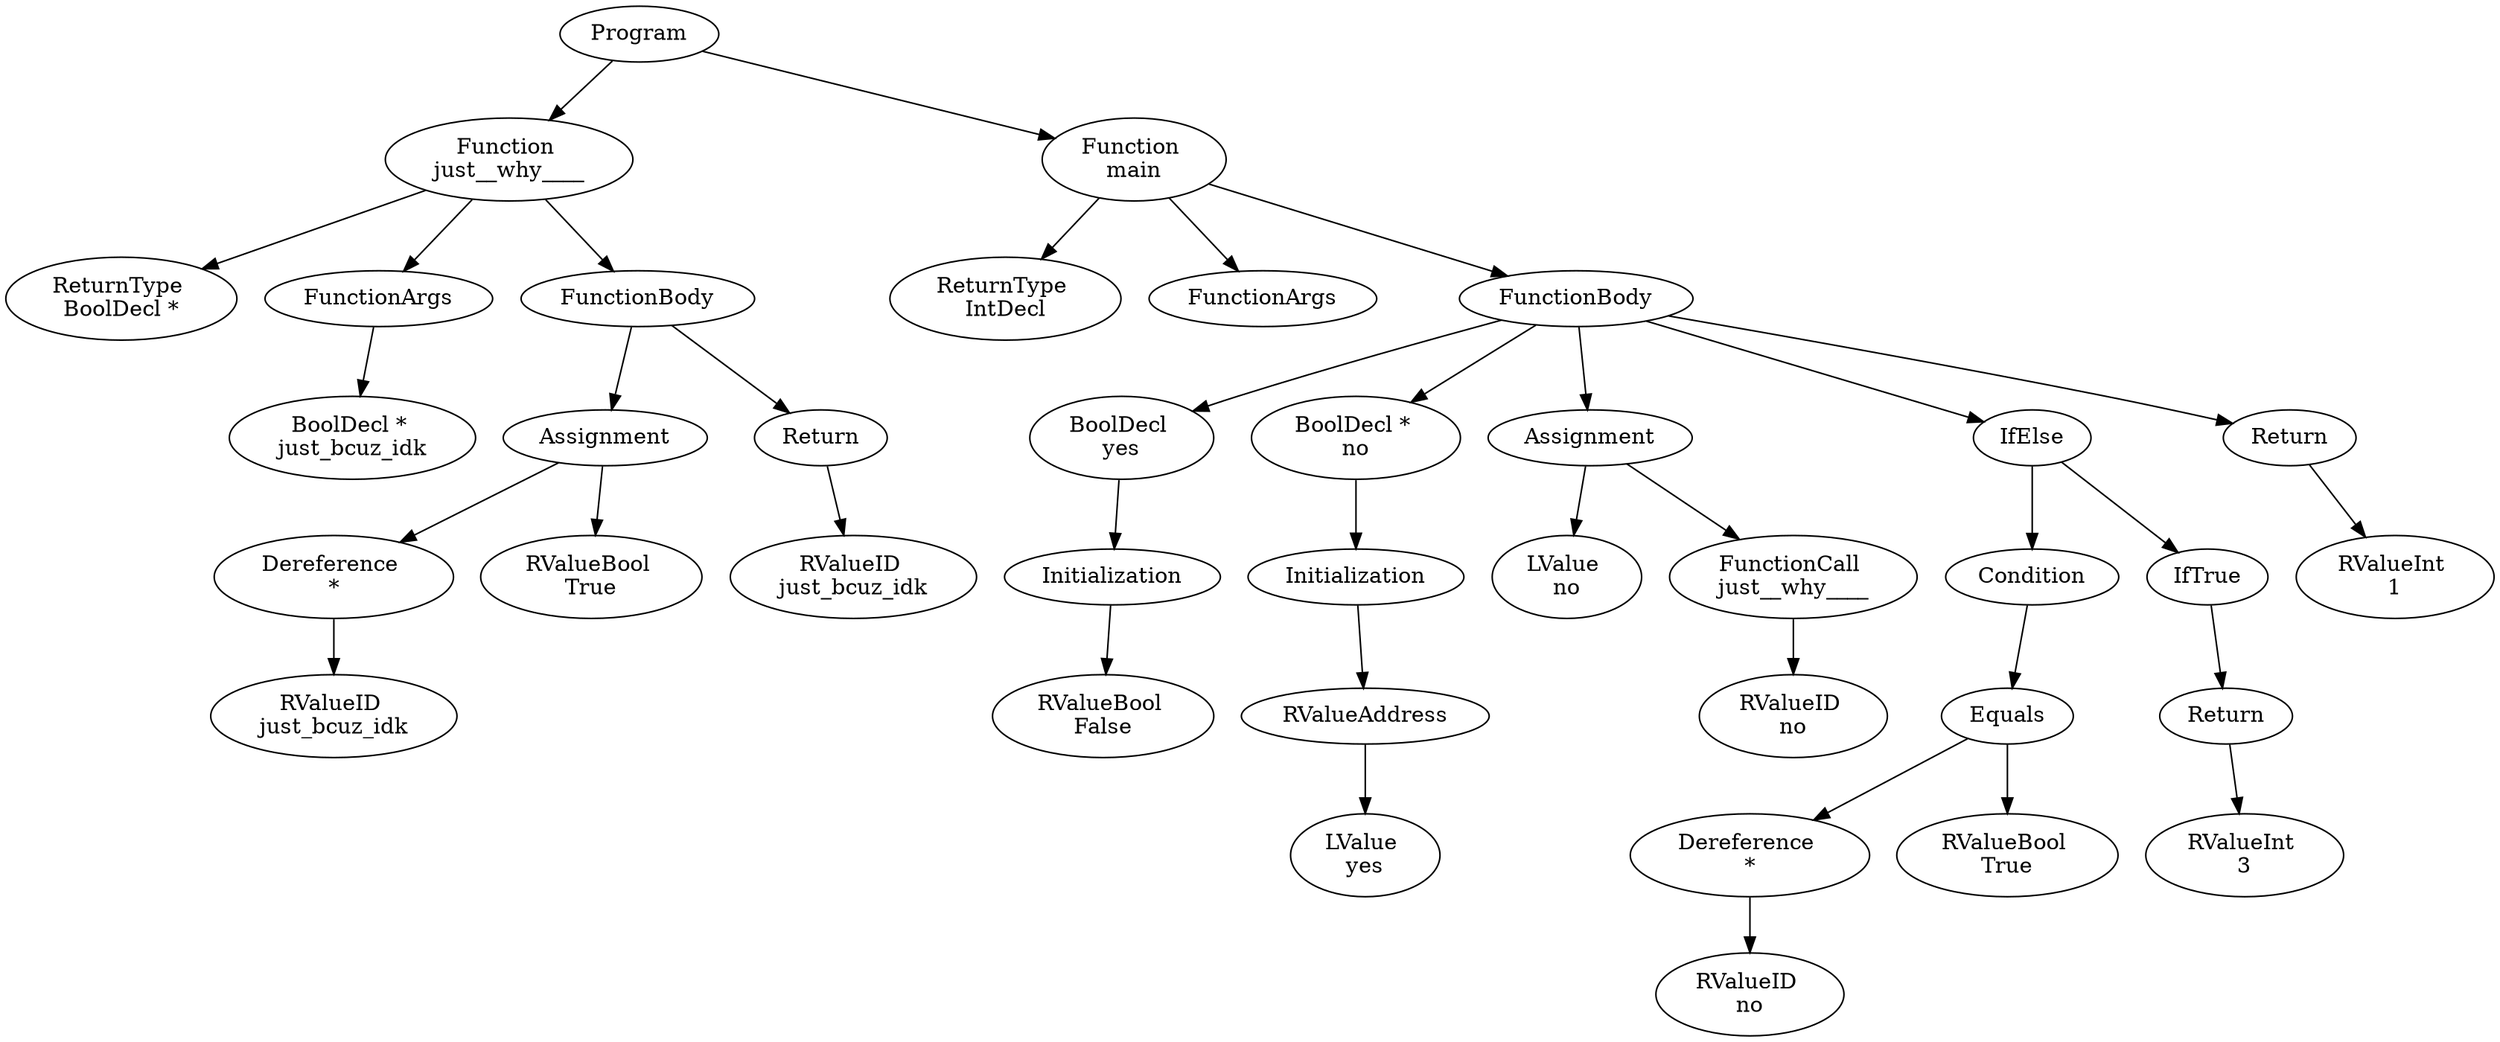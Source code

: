 digraph AST {
2 [label="Program"];
3 [label="Function \njust__why____"];
4 [label="ReturnType \nBoolDecl *"];
5 [label="FunctionArgs"];
6 [label="BoolDecl * \njust_bcuz_idk"];
5 -> 6;
7 [label="FunctionBody"];
8 [label="Assignment"];
9 [label="Dereference \n*"];
10 [label="RValueID \njust_bcuz_idk"];
9 -> 10;
11 [label="RValueBool \nTrue"];
8 -> 9;
8 -> 11;
12 [label="Return"];
13 [label="RValueID \njust_bcuz_idk"];
12 -> 13;
7 -> 8;
7 -> 12;
3 -> 4;
3 -> 5;
3 -> 7;
14 [label="Function \nmain"];
15 [label="ReturnType \nIntDecl"];
16 [label="FunctionArgs"];
17 [label="FunctionBody"];
18 [label="BoolDecl \nyes"];
19 [label="Initialization"];
20 [label="RValueBool \nFalse"];
19 -> 20;
18 -> 19;
21 [label="BoolDecl * \nno"];
22 [label="Initialization"];
23 [label="RValueAddress"];
24 [label="LValue \nyes"];
23 -> 24;
22 -> 23;
21 -> 22;
25 [label="Assignment"];
26 [label="LValue \nno"];
27 [label="FunctionCall \njust__why____"];
28 [label="RValueID \nno"];
27 -> 28;
25 -> 26;
25 -> 27;
29 [label="IfElse"];
30 [label="Condition"];
31 [label="Equals"];
32 [label="Dereference \n*"];
33 [label="RValueID \nno"];
32 -> 33;
34 [label="RValueBool \nTrue"];
31 -> 32;
31 -> 34;
30 -> 31;
35 [label="IfTrue"];
36 [label="Return"];
37 [label="RValueInt \n3"];
36 -> 37;
35 -> 36;
29 -> 30;
29 -> 35;
38 [label="Return"];
39 [label="RValueInt \n1"];
38 -> 39;
17 -> 18;
17 -> 21;
17 -> 25;
17 -> 29;
17 -> 38;
14 -> 15;
14 -> 16;
14 -> 17;
2 -> 3;
2 -> 14;
}